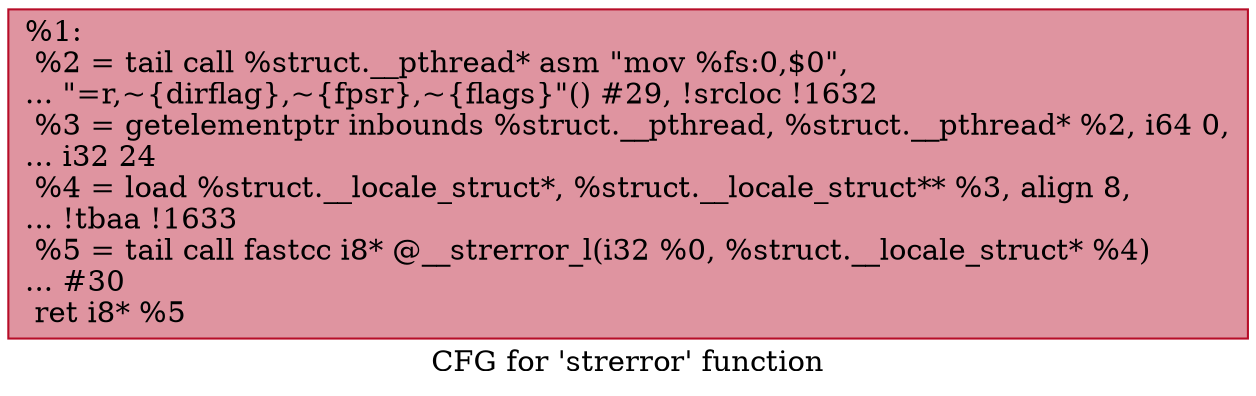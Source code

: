 digraph "CFG for 'strerror' function" {
	label="CFG for 'strerror' function";

	Node0x17ff040 [shape=record,color="#b70d28ff", style=filled, fillcolor="#b70d2870",label="{%1:\l  %2 = tail call %struct.__pthread* asm \"mov %fs:0,$0\",\l... \"=r,~\{dirflag\},~\{fpsr\},~\{flags\}\"() #29, !srcloc !1632\l  %3 = getelementptr inbounds %struct.__pthread, %struct.__pthread* %2, i64 0,\l... i32 24\l  %4 = load %struct.__locale_struct*, %struct.__locale_struct** %3, align 8,\l... !tbaa !1633\l  %5 = tail call fastcc i8* @__strerror_l(i32 %0, %struct.__locale_struct* %4)\l... #30\l  ret i8* %5\l}"];
}
